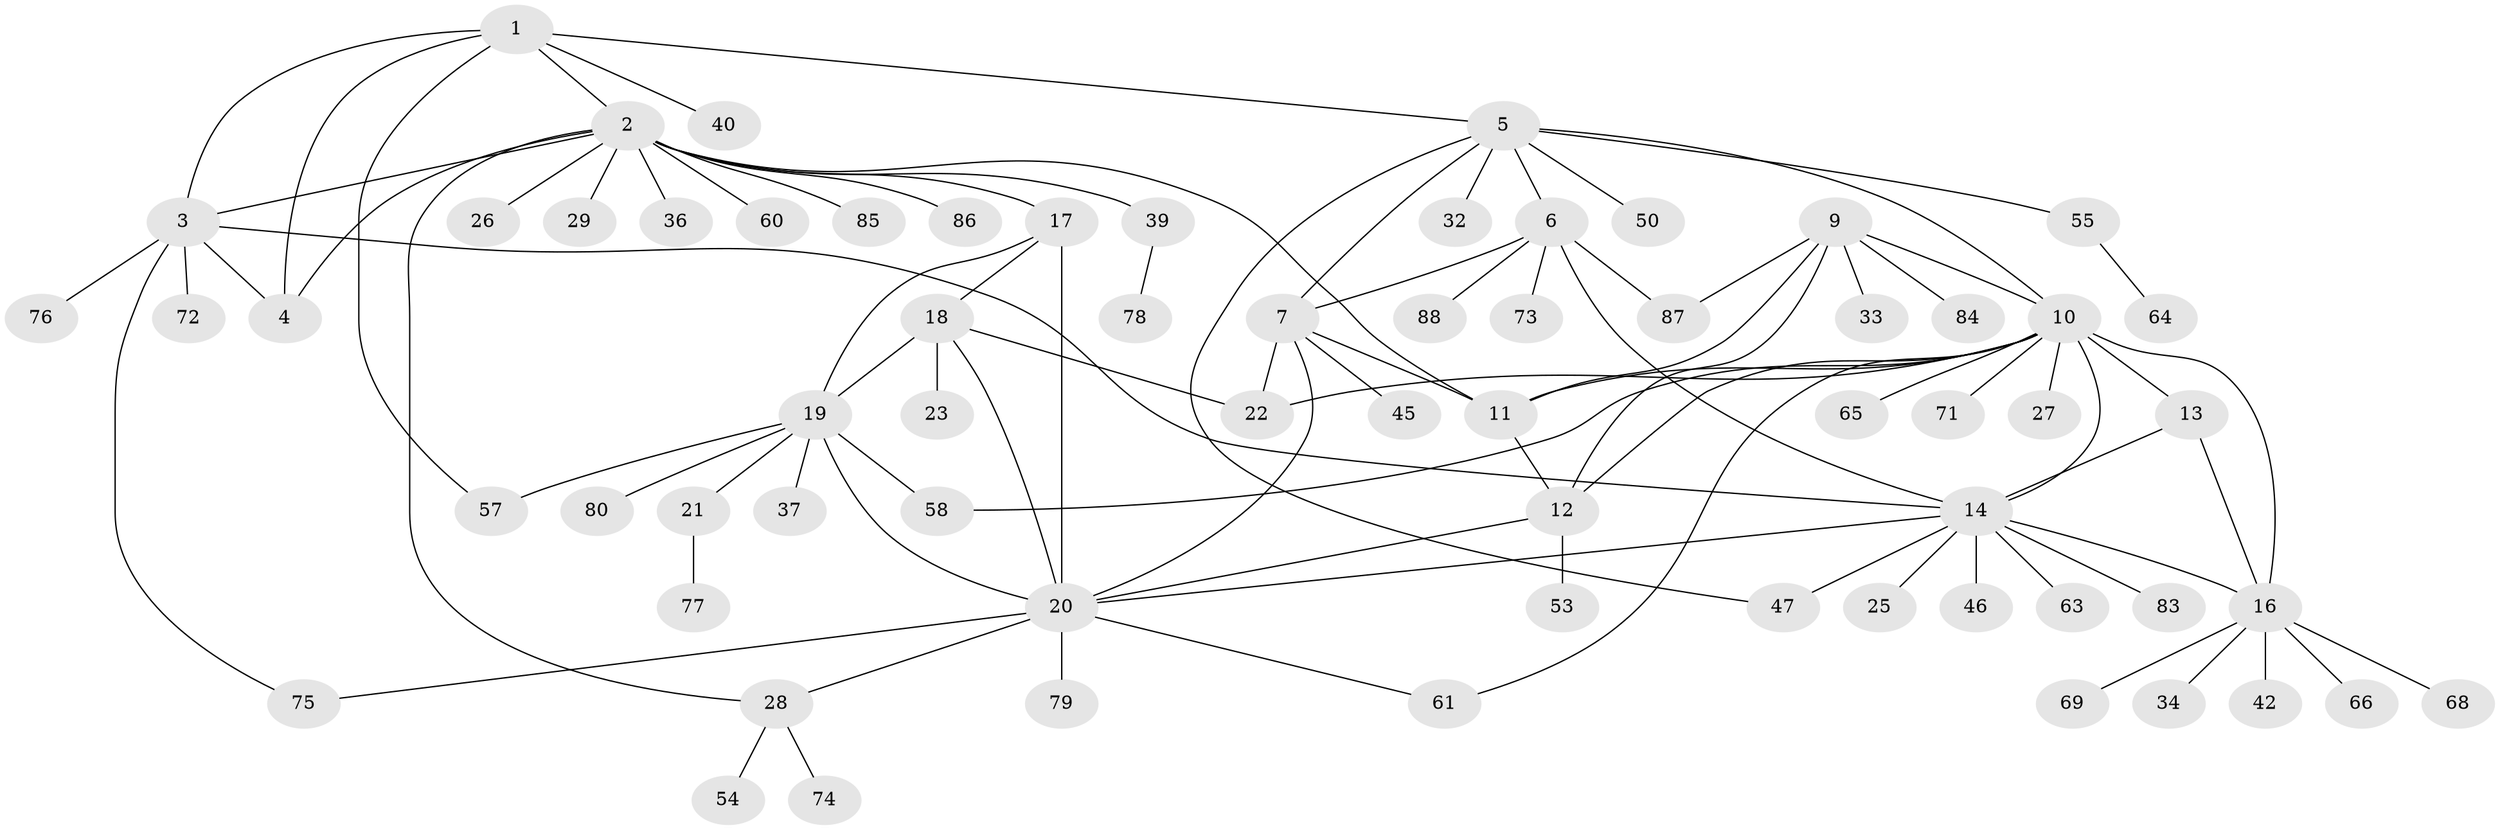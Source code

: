 // Generated by graph-tools (version 1.1) at 2025/52/02/27/25 19:52:19]
// undirected, 67 vertices, 95 edges
graph export_dot {
graph [start="1"]
  node [color=gray90,style=filled];
  1 [super="+24"];
  2 [super="+67"];
  3 [super="+48"];
  4;
  5 [super="+8"];
  6 [super="+31"];
  7;
  9 [super="+49"];
  10 [super="+15"];
  11 [super="+41"];
  12 [super="+35"];
  13;
  14 [super="+44"];
  16 [super="+82"];
  17 [super="+62"];
  18 [super="+70"];
  19 [super="+43"];
  20 [super="+30"];
  21;
  22 [super="+81"];
  23;
  25;
  26 [super="+52"];
  27;
  28 [super="+38"];
  29;
  32 [super="+51"];
  33;
  34;
  36;
  37;
  39 [super="+56"];
  40;
  42;
  45;
  46;
  47;
  50;
  53;
  54;
  55 [super="+59"];
  57;
  58;
  60;
  61;
  63;
  64;
  65;
  66;
  68;
  69;
  71;
  72;
  73;
  74;
  75;
  76;
  77;
  78;
  79;
  80;
  83;
  84;
  85;
  86;
  87;
  88;
  1 -- 2;
  1 -- 3;
  1 -- 4;
  1 -- 5;
  1 -- 40;
  1 -- 57;
  2 -- 3;
  2 -- 4;
  2 -- 11;
  2 -- 17;
  2 -- 26;
  2 -- 28;
  2 -- 29;
  2 -- 36;
  2 -- 39;
  2 -- 60;
  2 -- 85;
  2 -- 86;
  3 -- 4;
  3 -- 14;
  3 -- 72;
  3 -- 75;
  3 -- 76;
  5 -- 6 [weight=2];
  5 -- 7 [weight=2];
  5 -- 32;
  5 -- 47;
  5 -- 50;
  5 -- 55;
  5 -- 10;
  6 -- 7;
  6 -- 73;
  6 -- 88;
  6 -- 87;
  6 -- 14;
  7 -- 11;
  7 -- 20;
  7 -- 22;
  7 -- 45;
  9 -- 10;
  9 -- 11;
  9 -- 12;
  9 -- 33;
  9 -- 84;
  9 -- 87;
  10 -- 11;
  10 -- 12;
  10 -- 22;
  10 -- 58;
  10 -- 61;
  10 -- 65;
  10 -- 71;
  10 -- 13;
  10 -- 14;
  10 -- 16;
  10 -- 27;
  11 -- 12;
  12 -- 20;
  12 -- 53;
  13 -- 14;
  13 -- 16;
  14 -- 16;
  14 -- 20;
  14 -- 25;
  14 -- 47;
  14 -- 63;
  14 -- 83;
  14 -- 46;
  16 -- 34;
  16 -- 42;
  16 -- 66;
  16 -- 68;
  16 -- 69;
  17 -- 18;
  17 -- 19;
  17 -- 20;
  18 -- 19;
  18 -- 20;
  18 -- 23;
  18 -- 22;
  19 -- 20;
  19 -- 21;
  19 -- 37;
  19 -- 57;
  19 -- 58;
  19 -- 80;
  20 -- 61;
  20 -- 75;
  20 -- 79;
  20 -- 28;
  21 -- 77;
  28 -- 54;
  28 -- 74;
  39 -- 78;
  55 -- 64;
}
